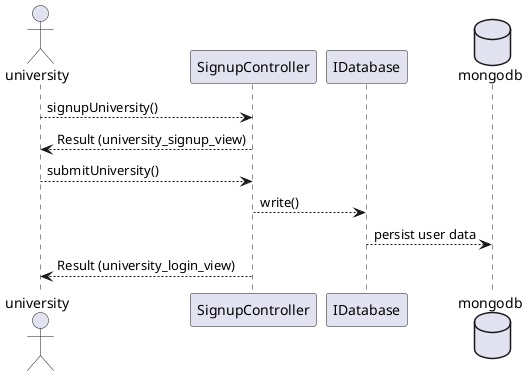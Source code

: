 @startuml
actor university
university --> SignupController : signupUniversity()
SignupController --> university : Result (university_signup_view)
university --> SignupController : submitUniversity()
SignupController --> IDatabase : write()
database mongodb
IDatabase --> mongodb : persist user data
SignupController --> university : Result (university_login_view)
@enduml